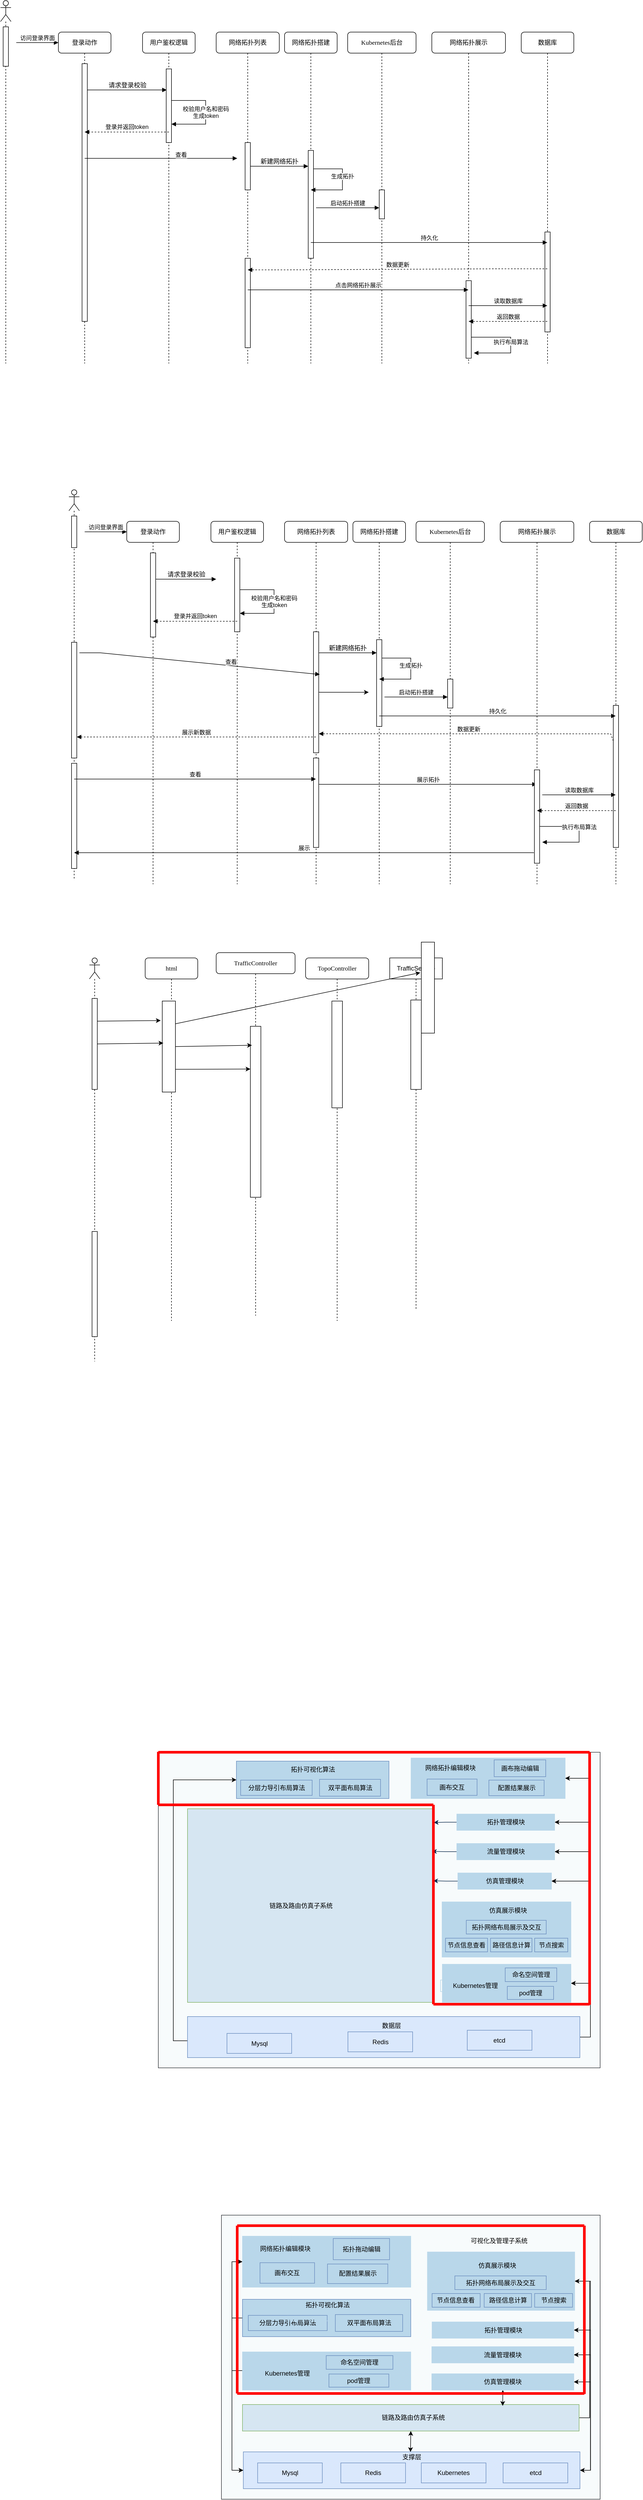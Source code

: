 <mxfile version="20.8.23" type="github">
  <diagram name="Page-1" id="13e1069c-82ec-6db2-03f1-153e76fe0fe0">
    <mxGraphModel dx="1247" dy="657" grid="0" gridSize="10" guides="1" tooltips="1" connect="1" arrows="1" fold="1" page="1" pageScale="1" pageWidth="4681" pageHeight="3300" background="none" math="0" shadow="0">
      <root>
        <mxCell id="0" />
        <mxCell id="1" parent="0" />
        <mxCell id="lnbvYdgQQWUlEK8KIcvQ-1" value="" style="rounded=0;whiteSpace=wrap;html=1;fillColor=#F7FBFC;strokeColor=#36393d;" vertex="1" parent="1">
          <mxGeometry x="440" y="4240" width="720" height="540" as="geometry" />
        </mxCell>
        <mxCell id="mhE-yyMz1Cy4pg-zUqmh-41" value="" style="rounded=0;whiteSpace=wrap;html=1;fillColor=#F7FBFC;strokeColor=#36393d;" parent="1" vertex="1">
          <mxGeometry x="320" y="3360" width="840" height="600" as="geometry" />
        </mxCell>
        <mxCell id="7baba1c4bc27f4b0-2" value="网络拓扑列表" style="shape=umlLifeline;perimeter=lifelinePerimeter;whiteSpace=wrap;html=1;container=1;collapsible=0;recursiveResize=0;outlineConnect=0;rounded=1;shadow=0;comic=0;labelBackgroundColor=none;strokeWidth=1;fontFamily=Verdana;fontSize=12;align=center;" parent="1" vertex="1">
          <mxGeometry x="430" y="90" width="120" height="630" as="geometry" />
        </mxCell>
        <mxCell id="7baba1c4bc27f4b0-10" value="" style="html=1;points=[];perimeter=orthogonalPerimeter;rounded=0;shadow=0;comic=0;labelBackgroundColor=none;strokeWidth=1;fontFamily=Verdana;fontSize=12;align=center;" parent="7baba1c4bc27f4b0-2" vertex="1">
          <mxGeometry x="55" y="210" width="10" height="90" as="geometry" />
        </mxCell>
        <mxCell id="yTAJVHhYSGwSmUYyvKaW-56" value="" style="rounded=0;whiteSpace=wrap;html=1;" parent="7baba1c4bc27f4b0-2" vertex="1">
          <mxGeometry x="55" y="430" width="10" height="170" as="geometry" />
        </mxCell>
        <mxCell id="7baba1c4bc27f4b0-3" value="网络拓扑搭建" style="shape=umlLifeline;perimeter=lifelinePerimeter;whiteSpace=wrap;html=1;container=1;collapsible=0;recursiveResize=0;outlineConnect=0;rounded=1;shadow=0;comic=0;labelBackgroundColor=none;strokeWidth=1;fontFamily=Verdana;fontSize=12;align=center;" parent="1" vertex="1">
          <mxGeometry x="560" y="90" width="100" height="630" as="geometry" />
        </mxCell>
        <mxCell id="7baba1c4bc27f4b0-13" value="" style="html=1;points=[];perimeter=orthogonalPerimeter;rounded=0;shadow=0;comic=0;labelBackgroundColor=none;strokeWidth=1;fontFamily=Verdana;fontSize=12;align=center;" parent="7baba1c4bc27f4b0-3" vertex="1">
          <mxGeometry x="45" y="225" width="10" height="205" as="geometry" />
        </mxCell>
        <mxCell id="7baba1c4bc27f4b0-4" value="Kubernetes后台" style="shape=umlLifeline;perimeter=lifelinePerimeter;whiteSpace=wrap;html=1;container=1;collapsible=0;recursiveResize=0;outlineConnect=0;rounded=1;shadow=0;comic=0;labelBackgroundColor=none;strokeWidth=1;fontFamily=Verdana;fontSize=12;align=center;" parent="1" vertex="1">
          <mxGeometry x="680" y="90" width="130" height="630" as="geometry" />
        </mxCell>
        <mxCell id="yTAJVHhYSGwSmUYyvKaW-30" value="" style="rounded=0;whiteSpace=wrap;html=1;" parent="7baba1c4bc27f4b0-4" vertex="1">
          <mxGeometry x="60" y="300" width="10" height="55" as="geometry" />
        </mxCell>
        <mxCell id="yTAJVHhYSGwSmUYyvKaW-50" value="生成拓扑" style="html=1;verticalAlign=bottom;endArrow=block;rounded=0;" parent="7baba1c4bc27f4b0-4" source="7baba1c4bc27f4b0-13" edge="1">
          <mxGeometry width="80" relative="1" as="geometry">
            <mxPoint x="-60" y="260" as="sourcePoint" />
            <mxPoint x="-70" y="300" as="targetPoint" />
            <Array as="points">
              <mxPoint x="-10" y="260" />
              <mxPoint x="-10" y="290" />
              <mxPoint x="-10" y="300" />
              <mxPoint x="-70" y="300" />
            </Array>
          </mxGeometry>
        </mxCell>
        <mxCell id="yTAJVHhYSGwSmUYyvKaW-28" value="启动拓扑搭建" style="html=1;verticalAlign=bottom;endArrow=block;rounded=0;" parent="7baba1c4bc27f4b0-4" edge="1">
          <mxGeometry width="80" relative="1" as="geometry">
            <mxPoint x="-60" y="334" as="sourcePoint" />
            <mxPoint x="60" y="334" as="targetPoint" />
          </mxGeometry>
        </mxCell>
        <mxCell id="7baba1c4bc27f4b0-5" value="数据库" style="shape=umlLifeline;perimeter=lifelinePerimeter;whiteSpace=wrap;html=1;container=1;collapsible=0;recursiveResize=0;outlineConnect=0;rounded=1;shadow=0;comic=0;labelBackgroundColor=none;strokeWidth=1;fontFamily=Verdana;fontSize=12;align=center;" parent="1" vertex="1">
          <mxGeometry x="1010" y="90" width="100" height="630" as="geometry" />
        </mxCell>
        <mxCell id="yTAJVHhYSGwSmUYyvKaW-34" value="" style="rounded=0;whiteSpace=wrap;html=1;" parent="7baba1c4bc27f4b0-5" vertex="1">
          <mxGeometry x="45" y="380" width="10" height="190" as="geometry" />
        </mxCell>
        <mxCell id="7baba1c4bc27f4b0-6" value="网络拓扑展示" style="shape=umlLifeline;perimeter=lifelinePerimeter;whiteSpace=wrap;html=1;container=1;collapsible=0;recursiveResize=0;outlineConnect=0;rounded=1;shadow=0;comic=0;labelBackgroundColor=none;strokeWidth=1;fontFamily=Verdana;fontSize=12;align=center;" parent="1" vertex="1">
          <mxGeometry x="840" y="90" width="140" height="630" as="geometry" />
        </mxCell>
        <mxCell id="yTAJVHhYSGwSmUYyvKaW-61" value="" style="rounded=0;whiteSpace=wrap;html=1;" parent="7baba1c4bc27f4b0-6" vertex="1">
          <mxGeometry x="65" y="472.5" width="10" height="147.5" as="geometry" />
        </mxCell>
        <mxCell id="yTAJVHhYSGwSmUYyvKaW-63" value="返回数据" style="html=1;verticalAlign=bottom;endArrow=block;rounded=0;dashed=1;" parent="7baba1c4bc27f4b0-6" source="7baba1c4bc27f4b0-5" edge="1">
          <mxGeometry width="80" relative="1" as="geometry">
            <mxPoint x="150" y="550" as="sourcePoint" />
            <mxPoint x="70" y="550" as="targetPoint" />
          </mxGeometry>
        </mxCell>
        <mxCell id="yTAJVHhYSGwSmUYyvKaW-64" value="执行布局算法" style="html=1;verticalAlign=bottom;endArrow=block;rounded=0;" parent="7baba1c4bc27f4b0-6" edge="1">
          <mxGeometry x="0.055" width="80" relative="1" as="geometry">
            <mxPoint x="75" y="580" as="sourcePoint" />
            <mxPoint x="80" y="610" as="targetPoint" />
            <Array as="points">
              <mxPoint x="150" y="580" />
              <mxPoint x="150" y="610" />
            </Array>
            <mxPoint as="offset" />
          </mxGeometry>
        </mxCell>
        <mxCell id="7baba1c4bc27f4b0-8" value="登录动作" style="shape=umlLifeline;perimeter=lifelinePerimeter;whiteSpace=wrap;html=1;container=1;collapsible=0;recursiveResize=0;outlineConnect=0;rounded=1;shadow=0;comic=0;labelBackgroundColor=none;strokeWidth=1;fontFamily=Verdana;fontSize=12;align=center;" parent="1" vertex="1">
          <mxGeometry x="130" y="90" width="100" height="630" as="geometry" />
        </mxCell>
        <mxCell id="7baba1c4bc27f4b0-9" value="" style="html=1;points=[];perimeter=orthogonalPerimeter;rounded=0;shadow=0;comic=0;labelBackgroundColor=none;strokeWidth=1;fontFamily=Verdana;fontSize=12;align=center;" parent="7baba1c4bc27f4b0-8" vertex="1">
          <mxGeometry x="45" y="60" width="10" height="490" as="geometry" />
        </mxCell>
        <mxCell id="7baba1c4bc27f4b0-11" value="请求登录校验" style="html=1;verticalAlign=bottom;endArrow=block;labelBackgroundColor=none;fontFamily=Verdana;fontSize=12;edgeStyle=elbowEdgeStyle;elbow=vertical;entryX=0.1;entryY=0.286;entryDx=0;entryDy=0;entryPerimeter=0;" parent="1" source="7baba1c4bc27f4b0-9" target="yTAJVHhYSGwSmUYyvKaW-6" edge="1">
          <mxGeometry relative="1" as="geometry">
            <mxPoint x="250" y="200" as="sourcePoint" />
            <mxPoint x="270" y="410" as="targetPoint" />
            <Array as="points">
              <mxPoint x="290" y="200" />
            </Array>
          </mxGeometry>
        </mxCell>
        <mxCell id="7baba1c4bc27f4b0-14" value="新建网络拓扑" style="html=1;verticalAlign=bottom;endArrow=block;labelBackgroundColor=none;fontFamily=Verdana;fontSize=12;edgeStyle=elbowEdgeStyle;elbow=vertical;" parent="1" source="7baba1c4bc27f4b0-10" target="7baba1c4bc27f4b0-13" edge="1">
          <mxGeometry relative="1" as="geometry">
            <mxPoint x="430" y="210" as="sourcePoint" />
            <mxPoint x="600" y="360" as="targetPoint" />
            <Array as="points">
              <mxPoint x="610" y="370" />
              <mxPoint x="600" y="370" />
              <mxPoint x="610" y="370" />
            </Array>
          </mxGeometry>
        </mxCell>
        <mxCell id="yTAJVHhYSGwSmUYyvKaW-5" value="用户鉴权逻辑" style="shape=umlLifeline;perimeter=lifelinePerimeter;whiteSpace=wrap;html=1;container=1;collapsible=0;recursiveResize=0;outlineConnect=0;rounded=1;shadow=0;comic=0;labelBackgroundColor=none;strokeWidth=1;fontFamily=Verdana;fontSize=12;align=center;" parent="1" vertex="1">
          <mxGeometry x="290" y="90" width="100" height="630" as="geometry" />
        </mxCell>
        <mxCell id="yTAJVHhYSGwSmUYyvKaW-6" value="" style="html=1;points=[];perimeter=orthogonalPerimeter;rounded=0;shadow=0;comic=0;labelBackgroundColor=none;strokeWidth=1;fontFamily=Verdana;fontSize=12;align=center;" parent="yTAJVHhYSGwSmUYyvKaW-5" vertex="1">
          <mxGeometry x="45" y="70" width="10" height="140" as="geometry" />
        </mxCell>
        <mxCell id="yTAJVHhYSGwSmUYyvKaW-7" value="校验用户名和密码&lt;br&gt;生成token" style="html=1;verticalAlign=bottom;endArrow=block;rounded=0;" parent="yTAJVHhYSGwSmUYyvKaW-5" source="yTAJVHhYSGwSmUYyvKaW-6" target="yTAJVHhYSGwSmUYyvKaW-6" edge="1">
          <mxGeometry x="0.176" width="80" relative="1" as="geometry">
            <mxPoint x="70" y="130" as="sourcePoint" />
            <mxPoint x="60" y="175" as="targetPoint" />
            <Array as="points">
              <mxPoint x="120" y="130" />
              <mxPoint x="120" y="175" />
            </Array>
            <mxPoint as="offset" />
          </mxGeometry>
        </mxCell>
        <mxCell id="yTAJVHhYSGwSmUYyvKaW-13" value="" style="shape=umlLifeline;participant=umlActor;perimeter=lifelinePerimeter;whiteSpace=wrap;html=1;container=1;collapsible=0;recursiveResize=0;verticalAlign=top;spacingTop=36;outlineConnect=0;" parent="1" vertex="1">
          <mxGeometry x="20" y="30" width="20" height="690" as="geometry" />
        </mxCell>
        <mxCell id="yTAJVHhYSGwSmUYyvKaW-18" value="" style="rounded=0;whiteSpace=wrap;html=1;" parent="yTAJVHhYSGwSmUYyvKaW-13" vertex="1">
          <mxGeometry x="5" y="50" width="10" height="75" as="geometry" />
        </mxCell>
        <mxCell id="yTAJVHhYSGwSmUYyvKaW-3" value="访问登录界面" style="html=1;verticalAlign=bottom;endArrow=block;rounded=0;" parent="1" edge="1">
          <mxGeometry width="80" relative="1" as="geometry">
            <mxPoint x="50" y="110" as="sourcePoint" />
            <mxPoint x="130" y="110" as="targetPoint" />
          </mxGeometry>
        </mxCell>
        <mxCell id="yTAJVHhYSGwSmUYyvKaW-8" value="" style="html=1;verticalAlign=bottom;endArrow=block;rounded=0;exitX=0.5;exitY=0.857;exitDx=0;exitDy=0;exitPerimeter=0;dashed=1;" parent="1" source="yTAJVHhYSGwSmUYyvKaW-6" target="7baba1c4bc27f4b0-8" edge="1">
          <mxGeometry x="0.121" y="-20" width="80" relative="1" as="geometry">
            <mxPoint x="330" y="270" as="sourcePoint" />
            <mxPoint x="275" y="340" as="targetPoint" />
            <mxPoint as="offset" />
          </mxGeometry>
        </mxCell>
        <mxCell id="yTAJVHhYSGwSmUYyvKaW-27" value="登录并返回token" style="edgeLabel;html=1;align=center;verticalAlign=middle;resizable=0;points=[];" parent="yTAJVHhYSGwSmUYyvKaW-8" vertex="1" connectable="0">
          <mxGeometry x="-0.227" relative="1" as="geometry">
            <mxPoint x="-18" y="-10" as="offset" />
          </mxGeometry>
        </mxCell>
        <mxCell id="yTAJVHhYSGwSmUYyvKaW-17" value="查看" style="html=1;verticalAlign=bottom;endArrow=block;rounded=0;" parent="1" source="7baba1c4bc27f4b0-8" edge="1">
          <mxGeometry x="0.259" y="-2" width="80" relative="1" as="geometry">
            <mxPoint x="210" y="360" as="sourcePoint" />
            <mxPoint x="470" y="330" as="targetPoint" />
            <Array as="points">
              <mxPoint x="460" y="330" />
              <mxPoint x="470" y="330" />
            </Array>
            <mxPoint as="offset" />
          </mxGeometry>
        </mxCell>
        <mxCell id="yTAJVHhYSGwSmUYyvKaW-29" value="持久化" style="html=1;verticalAlign=bottom;endArrow=block;rounded=0;" parent="1" source="7baba1c4bc27f4b0-3" target="7baba1c4bc27f4b0-5" edge="1">
          <mxGeometry width="80" relative="1" as="geometry">
            <mxPoint x="610" y="380" as="sourcePoint" />
            <mxPoint x="690" y="380" as="targetPoint" />
            <Array as="points">
              <mxPoint x="680" y="490" />
              <mxPoint x="720" y="490" />
            </Array>
          </mxGeometry>
        </mxCell>
        <mxCell id="yTAJVHhYSGwSmUYyvKaW-58" value="数据更新" style="html=1;verticalAlign=bottom;endArrow=block;rounded=0;dashed=1;" parent="1" source="7baba1c4bc27f4b0-5" target="7baba1c4bc27f4b0-2" edge="1">
          <mxGeometry width="80" relative="1" as="geometry">
            <mxPoint x="1010" y="540" as="sourcePoint" />
            <mxPoint x="690" y="610" as="targetPoint" />
            <Array as="points">
              <mxPoint x="960" y="540" />
              <mxPoint x="560" y="542" />
              <mxPoint x="500" y="542" />
            </Array>
          </mxGeometry>
        </mxCell>
        <mxCell id="yTAJVHhYSGwSmUYyvKaW-59" value="点击网络拓扑展示" style="html=1;verticalAlign=bottom;endArrow=block;rounded=0;" parent="1" source="7baba1c4bc27f4b0-2" target="7baba1c4bc27f4b0-6" edge="1">
          <mxGeometry width="80" relative="1" as="geometry">
            <mxPoint x="495" y="630" as="sourcePoint" />
            <mxPoint x="860" y="580" as="targetPoint" />
            <Array as="points">
              <mxPoint x="540" y="580" />
            </Array>
          </mxGeometry>
        </mxCell>
        <mxCell id="yTAJVHhYSGwSmUYyvKaW-62" value="读取数据库" style="html=1;verticalAlign=bottom;endArrow=block;rounded=0;exitX=0.5;exitY=0.322;exitDx=0;exitDy=0;exitPerimeter=0;" parent="1" source="yTAJVHhYSGwSmUYyvKaW-61" target="7baba1c4bc27f4b0-5" edge="1">
          <mxGeometry width="80" relative="1" as="geometry">
            <mxPoint x="955" y="594.5" as="sourcePoint" />
            <mxPoint x="1035" y="594.5" as="targetPoint" />
            <Array as="points">
              <mxPoint x="990" y="610" />
            </Array>
          </mxGeometry>
        </mxCell>
        <mxCell id="yTAJVHhYSGwSmUYyvKaW-67" value="网络拓扑列表" style="shape=umlLifeline;perimeter=lifelinePerimeter;whiteSpace=wrap;html=1;container=1;collapsible=0;recursiveResize=0;outlineConnect=0;rounded=1;shadow=0;comic=0;labelBackgroundColor=none;strokeWidth=1;fontFamily=Verdana;fontSize=12;align=center;" parent="1" vertex="1">
          <mxGeometry x="560" y="1020" width="120" height="690" as="geometry" />
        </mxCell>
        <mxCell id="yTAJVHhYSGwSmUYyvKaW-68" value="" style="html=1;points=[];perimeter=orthogonalPerimeter;rounded=0;shadow=0;comic=0;labelBackgroundColor=none;strokeWidth=1;fontFamily=Verdana;fontSize=12;align=center;" parent="yTAJVHhYSGwSmUYyvKaW-67" vertex="1">
          <mxGeometry x="55" y="210" width="10" height="230" as="geometry" />
        </mxCell>
        <mxCell id="yTAJVHhYSGwSmUYyvKaW-69" value="" style="rounded=0;whiteSpace=wrap;html=1;" parent="yTAJVHhYSGwSmUYyvKaW-67" vertex="1">
          <mxGeometry x="55" y="450" width="10" height="170" as="geometry" />
        </mxCell>
        <mxCell id="yTAJVHhYSGwSmUYyvKaW-70" value="网络拓扑搭建" style="shape=umlLifeline;perimeter=lifelinePerimeter;whiteSpace=wrap;html=1;container=1;collapsible=0;recursiveResize=0;outlineConnect=0;rounded=1;shadow=0;comic=0;labelBackgroundColor=none;strokeWidth=1;fontFamily=Verdana;fontSize=12;align=center;" parent="1" vertex="1">
          <mxGeometry x="690" y="1020" width="100" height="690" as="geometry" />
        </mxCell>
        <mxCell id="yTAJVHhYSGwSmUYyvKaW-71" value="" style="html=1;points=[];perimeter=orthogonalPerimeter;rounded=0;shadow=0;comic=0;labelBackgroundColor=none;strokeWidth=1;fontFamily=Verdana;fontSize=12;align=center;" parent="yTAJVHhYSGwSmUYyvKaW-70" vertex="1">
          <mxGeometry x="45" y="225" width="10" height="165" as="geometry" />
        </mxCell>
        <mxCell id="yTAJVHhYSGwSmUYyvKaW-103" value="展示拓扑" style="html=1;verticalAlign=bottom;endArrow=block;rounded=0;" parent="yTAJVHhYSGwSmUYyvKaW-70" target="yTAJVHhYSGwSmUYyvKaW-78" edge="1">
          <mxGeometry width="80" relative="1" as="geometry">
            <mxPoint x="-65" y="500" as="sourcePoint" />
            <mxPoint x="15" y="500" as="targetPoint" />
          </mxGeometry>
        </mxCell>
        <mxCell id="yTAJVHhYSGwSmUYyvKaW-72" value="Kubernetes后台" style="shape=umlLifeline;perimeter=lifelinePerimeter;whiteSpace=wrap;html=1;container=1;collapsible=0;recursiveResize=0;outlineConnect=0;rounded=1;shadow=0;comic=0;labelBackgroundColor=none;strokeWidth=1;fontFamily=Verdana;fontSize=12;align=center;" parent="1" vertex="1">
          <mxGeometry x="810" y="1020" width="130" height="690" as="geometry" />
        </mxCell>
        <mxCell id="yTAJVHhYSGwSmUYyvKaW-73" value="" style="rounded=0;whiteSpace=wrap;html=1;" parent="yTAJVHhYSGwSmUYyvKaW-72" vertex="1">
          <mxGeometry x="60" y="300" width="10" height="55" as="geometry" />
        </mxCell>
        <mxCell id="yTAJVHhYSGwSmUYyvKaW-74" value="生成拓扑" style="html=1;verticalAlign=bottom;endArrow=block;rounded=0;" parent="yTAJVHhYSGwSmUYyvKaW-72" source="yTAJVHhYSGwSmUYyvKaW-71" edge="1">
          <mxGeometry width="80" relative="1" as="geometry">
            <mxPoint x="-60" y="260" as="sourcePoint" />
            <mxPoint x="-70" y="300" as="targetPoint" />
            <Array as="points">
              <mxPoint x="-10" y="260" />
              <mxPoint x="-10" y="290" />
              <mxPoint x="-10" y="300" />
              <mxPoint x="-70" y="300" />
            </Array>
          </mxGeometry>
        </mxCell>
        <mxCell id="yTAJVHhYSGwSmUYyvKaW-75" value="启动拓扑搭建" style="html=1;verticalAlign=bottom;endArrow=block;rounded=0;" parent="yTAJVHhYSGwSmUYyvKaW-72" edge="1">
          <mxGeometry width="80" relative="1" as="geometry">
            <mxPoint x="-60" y="334" as="sourcePoint" />
            <mxPoint x="60" y="334" as="targetPoint" />
          </mxGeometry>
        </mxCell>
        <mxCell id="yTAJVHhYSGwSmUYyvKaW-76" value="数据库" style="shape=umlLifeline;perimeter=lifelinePerimeter;whiteSpace=wrap;html=1;container=1;collapsible=0;recursiveResize=0;outlineConnect=0;rounded=1;shadow=0;comic=0;labelBackgroundColor=none;strokeWidth=1;fontFamily=Verdana;fontSize=12;align=center;" parent="1" vertex="1">
          <mxGeometry x="1140" y="1020" width="100" height="690" as="geometry" />
        </mxCell>
        <mxCell id="yTAJVHhYSGwSmUYyvKaW-77" value="" style="rounded=0;whiteSpace=wrap;html=1;" parent="yTAJVHhYSGwSmUYyvKaW-76" vertex="1">
          <mxGeometry x="45" y="350" width="10" height="270" as="geometry" />
        </mxCell>
        <mxCell id="yTAJVHhYSGwSmUYyvKaW-78" value="网络拓扑展示" style="shape=umlLifeline;perimeter=lifelinePerimeter;whiteSpace=wrap;html=1;container=1;collapsible=0;recursiveResize=0;outlineConnect=0;rounded=1;shadow=0;comic=0;labelBackgroundColor=none;strokeWidth=1;fontFamily=Verdana;fontSize=12;align=center;" parent="1" vertex="1">
          <mxGeometry x="970" y="1020" width="140" height="690" as="geometry" />
        </mxCell>
        <mxCell id="yTAJVHhYSGwSmUYyvKaW-79" value="" style="rounded=0;whiteSpace=wrap;html=1;" parent="yTAJVHhYSGwSmUYyvKaW-78" vertex="1">
          <mxGeometry x="65" y="472.5" width="10" height="177.5" as="geometry" />
        </mxCell>
        <mxCell id="yTAJVHhYSGwSmUYyvKaW-80" value="返回数据" style="html=1;verticalAlign=bottom;endArrow=block;rounded=0;dashed=1;" parent="yTAJVHhYSGwSmUYyvKaW-78" source="yTAJVHhYSGwSmUYyvKaW-76" edge="1">
          <mxGeometry width="80" relative="1" as="geometry">
            <mxPoint x="150" y="550" as="sourcePoint" />
            <mxPoint x="70" y="550" as="targetPoint" />
          </mxGeometry>
        </mxCell>
        <mxCell id="yTAJVHhYSGwSmUYyvKaW-81" value="执行布局算法" style="html=1;verticalAlign=bottom;endArrow=block;rounded=0;" parent="yTAJVHhYSGwSmUYyvKaW-78" edge="1">
          <mxGeometry x="-0.029" width="80" relative="1" as="geometry">
            <mxPoint x="75" y="580" as="sourcePoint" />
            <mxPoint x="80" y="610" as="targetPoint" />
            <Array as="points">
              <mxPoint x="150" y="580" />
              <mxPoint x="150" y="610" />
            </Array>
            <mxPoint as="offset" />
          </mxGeometry>
        </mxCell>
        <mxCell id="yTAJVHhYSGwSmUYyvKaW-82" value="登录动作" style="shape=umlLifeline;perimeter=lifelinePerimeter;whiteSpace=wrap;html=1;container=1;collapsible=0;recursiveResize=0;outlineConnect=0;rounded=1;shadow=0;comic=0;labelBackgroundColor=none;strokeWidth=1;fontFamily=Verdana;fontSize=12;align=center;" parent="1" vertex="1">
          <mxGeometry x="260" y="1020" width="100" height="690" as="geometry" />
        </mxCell>
        <mxCell id="yTAJVHhYSGwSmUYyvKaW-83" value="" style="html=1;points=[];perimeter=orthogonalPerimeter;rounded=0;shadow=0;comic=0;labelBackgroundColor=none;strokeWidth=1;fontFamily=Verdana;fontSize=12;align=center;" parent="yTAJVHhYSGwSmUYyvKaW-82" vertex="1">
          <mxGeometry x="45" y="60" width="10" height="160" as="geometry" />
        </mxCell>
        <mxCell id="yTAJVHhYSGwSmUYyvKaW-84" value="请求登录校验" style="html=1;verticalAlign=bottom;endArrow=block;labelBackgroundColor=none;fontFamily=Verdana;fontSize=12;edgeStyle=elbowEdgeStyle;elbow=vertical;" parent="1" source="yTAJVHhYSGwSmUYyvKaW-83" edge="1">
          <mxGeometry relative="1" as="geometry">
            <mxPoint x="380" y="1130" as="sourcePoint" />
            <mxPoint x="430" y="1130" as="targetPoint" />
            <Array as="points">
              <mxPoint x="420" y="1130" />
            </Array>
          </mxGeometry>
        </mxCell>
        <mxCell id="yTAJVHhYSGwSmUYyvKaW-85" value="新建网络拓扑" style="html=1;verticalAlign=bottom;endArrow=block;labelBackgroundColor=none;fontFamily=Verdana;fontSize=12;edgeStyle=elbowEdgeStyle;elbow=vertical;" parent="1" source="yTAJVHhYSGwSmUYyvKaW-68" target="yTAJVHhYSGwSmUYyvKaW-71" edge="1">
          <mxGeometry relative="1" as="geometry">
            <mxPoint x="560" y="1140" as="sourcePoint" />
            <mxPoint x="730" y="1290" as="targetPoint" />
            <Array as="points">
              <mxPoint x="700" y="1270" />
              <mxPoint x="740" y="1300" />
              <mxPoint x="730" y="1300" />
              <mxPoint x="740" y="1300" />
            </Array>
          </mxGeometry>
        </mxCell>
        <mxCell id="yTAJVHhYSGwSmUYyvKaW-86" value="用户鉴权逻辑" style="shape=umlLifeline;perimeter=lifelinePerimeter;whiteSpace=wrap;html=1;container=1;collapsible=0;recursiveResize=0;outlineConnect=0;rounded=1;shadow=0;comic=0;labelBackgroundColor=none;strokeWidth=1;fontFamily=Verdana;fontSize=12;align=center;" parent="1" vertex="1">
          <mxGeometry x="420" y="1020" width="100" height="690" as="geometry" />
        </mxCell>
        <mxCell id="yTAJVHhYSGwSmUYyvKaW-87" value="" style="html=1;points=[];perimeter=orthogonalPerimeter;rounded=0;shadow=0;comic=0;labelBackgroundColor=none;strokeWidth=1;fontFamily=Verdana;fontSize=12;align=center;" parent="yTAJVHhYSGwSmUYyvKaW-86" vertex="1">
          <mxGeometry x="45" y="70" width="10" height="140" as="geometry" />
        </mxCell>
        <mxCell id="yTAJVHhYSGwSmUYyvKaW-88" value="校验用户名和密码&lt;br&gt;生成token" style="html=1;verticalAlign=bottom;endArrow=block;rounded=0;" parent="yTAJVHhYSGwSmUYyvKaW-86" source="yTAJVHhYSGwSmUYyvKaW-87" target="yTAJVHhYSGwSmUYyvKaW-87" edge="1">
          <mxGeometry x="0.176" width="80" relative="1" as="geometry">
            <mxPoint x="70" y="130" as="sourcePoint" />
            <mxPoint x="60" y="175" as="targetPoint" />
            <Array as="points">
              <mxPoint x="120" y="130" />
              <mxPoint x="120" y="175" />
            </Array>
            <mxPoint as="offset" />
          </mxGeometry>
        </mxCell>
        <mxCell id="yTAJVHhYSGwSmUYyvKaW-89" value="" style="shape=umlLifeline;participant=umlActor;perimeter=lifelinePerimeter;whiteSpace=wrap;html=1;container=1;collapsible=0;recursiveResize=0;verticalAlign=top;spacingTop=36;outlineConnect=0;" parent="1" vertex="1">
          <mxGeometry x="150" y="960" width="20" height="740" as="geometry" />
        </mxCell>
        <mxCell id="yTAJVHhYSGwSmUYyvKaW-90" value="" style="rounded=0;whiteSpace=wrap;html=1;" parent="yTAJVHhYSGwSmUYyvKaW-89" vertex="1">
          <mxGeometry x="5" y="50" width="10" height="60" as="geometry" />
        </mxCell>
        <mxCell id="yTAJVHhYSGwSmUYyvKaW-101" value="" style="rounded=0;whiteSpace=wrap;html=1;" parent="yTAJVHhYSGwSmUYyvKaW-89" vertex="1">
          <mxGeometry x="5" y="290" width="10" height="220" as="geometry" />
        </mxCell>
        <mxCell id="yTAJVHhYSGwSmUYyvKaW-102" value="" style="rounded=0;whiteSpace=wrap;html=1;" parent="yTAJVHhYSGwSmUYyvKaW-89" vertex="1">
          <mxGeometry x="5" y="520" width="10" height="200" as="geometry" />
        </mxCell>
        <mxCell id="yTAJVHhYSGwSmUYyvKaW-91" value="访问登录界面" style="html=1;verticalAlign=bottom;endArrow=block;rounded=0;" parent="1" edge="1">
          <mxGeometry width="80" relative="1" as="geometry">
            <mxPoint x="180" y="1040" as="sourcePoint" />
            <mxPoint x="260" y="1040" as="targetPoint" />
          </mxGeometry>
        </mxCell>
        <mxCell id="yTAJVHhYSGwSmUYyvKaW-92" value="" style="html=1;verticalAlign=bottom;endArrow=block;rounded=0;exitX=0.5;exitY=0.857;exitDx=0;exitDy=0;exitPerimeter=0;dashed=1;" parent="1" source="yTAJVHhYSGwSmUYyvKaW-87" target="yTAJVHhYSGwSmUYyvKaW-82" edge="1">
          <mxGeometry x="0.121" y="-20" width="80" relative="1" as="geometry">
            <mxPoint x="460" y="1200" as="sourcePoint" />
            <mxPoint x="405" y="1270" as="targetPoint" />
            <mxPoint as="offset" />
          </mxGeometry>
        </mxCell>
        <mxCell id="yTAJVHhYSGwSmUYyvKaW-93" value="登录并返回token" style="edgeLabel;html=1;align=center;verticalAlign=middle;resizable=0;points=[];" parent="yTAJVHhYSGwSmUYyvKaW-92" vertex="1" connectable="0">
          <mxGeometry x="-0.227" relative="1" as="geometry">
            <mxPoint x="-18" y="-10" as="offset" />
          </mxGeometry>
        </mxCell>
        <mxCell id="yTAJVHhYSGwSmUYyvKaW-94" value="查看" style="html=1;verticalAlign=bottom;endArrow=block;rounded=0;entryX=0.558;entryY=0.422;entryDx=0;entryDy=0;entryPerimeter=0;" parent="1" target="yTAJVHhYSGwSmUYyvKaW-67" edge="1">
          <mxGeometry x="0.259" y="-2" width="80" relative="1" as="geometry">
            <mxPoint x="170" y="1270" as="sourcePoint" />
            <mxPoint x="162" y="1260" as="targetPoint" />
            <Array as="points">
              <mxPoint x="210" y="1270" />
            </Array>
            <mxPoint as="offset" />
          </mxGeometry>
        </mxCell>
        <mxCell id="yTAJVHhYSGwSmUYyvKaW-95" value="持久化" style="html=1;verticalAlign=bottom;endArrow=block;rounded=0;" parent="1" source="yTAJVHhYSGwSmUYyvKaW-70" target="yTAJVHhYSGwSmUYyvKaW-76" edge="1">
          <mxGeometry width="80" relative="1" as="geometry">
            <mxPoint x="740" y="1310" as="sourcePoint" />
            <mxPoint x="820" y="1310" as="targetPoint" />
            <Array as="points">
              <mxPoint x="850" y="1390" />
              <mxPoint x="930" y="1390" />
            </Array>
          </mxGeometry>
        </mxCell>
        <mxCell id="yTAJVHhYSGwSmUYyvKaW-96" value="数据更新" style="html=1;verticalAlign=bottom;endArrow=block;rounded=0;dashed=1;exitX=0;exitY=0.25;exitDx=0;exitDy=0;entryX=1;entryY=0.843;entryDx=0;entryDy=0;entryPerimeter=0;" parent="1" source="yTAJVHhYSGwSmUYyvKaW-77" target="yTAJVHhYSGwSmUYyvKaW-68" edge="1">
          <mxGeometry width="80" relative="1" as="geometry">
            <mxPoint x="1140" y="1470" as="sourcePoint" />
            <mxPoint x="820" y="1540" as="targetPoint" />
            <Array as="points">
              <mxPoint x="1180" y="1424" />
              <mxPoint x="1010" y="1424" />
              <mxPoint x="960" y="1424" />
            </Array>
          </mxGeometry>
        </mxCell>
        <mxCell id="yTAJVHhYSGwSmUYyvKaW-97" value="查看" style="html=1;verticalAlign=bottom;endArrow=block;rounded=0;" parent="1" source="yTAJVHhYSGwSmUYyvKaW-89" target="yTAJVHhYSGwSmUYyvKaW-67" edge="1">
          <mxGeometry width="80" relative="1" as="geometry">
            <mxPoint x="180" y="1510" as="sourcePoint" />
            <mxPoint x="590" y="1510" as="targetPoint" />
            <Array as="points">
              <mxPoint x="540" y="1510" />
            </Array>
          </mxGeometry>
        </mxCell>
        <mxCell id="yTAJVHhYSGwSmUYyvKaW-98" value="读取数据库" style="html=1;verticalAlign=bottom;endArrow=block;rounded=0;" parent="1" target="yTAJVHhYSGwSmUYyvKaW-76" edge="1">
          <mxGeometry width="80" relative="1" as="geometry">
            <mxPoint x="1050" y="1540" as="sourcePoint" />
            <mxPoint x="1165" y="1524.5" as="targetPoint" />
            <Array as="points">
              <mxPoint x="1120" y="1540" />
            </Array>
          </mxGeometry>
        </mxCell>
        <mxCell id="yTAJVHhYSGwSmUYyvKaW-104" value="展示" style="html=1;verticalAlign=bottom;endArrow=block;rounded=0;exitX=-0.1;exitY=0.887;exitDx=0;exitDy=0;exitPerimeter=0;" parent="1" source="yTAJVHhYSGwSmUYyvKaW-79" target="yTAJVHhYSGwSmUYyvKaW-89" edge="1">
          <mxGeometry width="80" relative="1" as="geometry">
            <mxPoint x="1020" y="1640" as="sourcePoint" />
            <mxPoint x="940" y="1640" as="targetPoint" />
          </mxGeometry>
        </mxCell>
        <mxCell id="yTAJVHhYSGwSmUYyvKaW-100" value="展示新数据" style="html=1;verticalAlign=bottom;endArrow=block;rounded=0;dashed=1;" parent="1" source="yTAJVHhYSGwSmUYyvKaW-67" edge="1">
          <mxGeometry width="80" relative="1" as="geometry">
            <mxPoint x="610" y="1420" as="sourcePoint" />
            <mxPoint x="165" y="1430" as="targetPoint" />
          </mxGeometry>
        </mxCell>
        <mxCell id="hq2QYLjvXXGRlK4hkYrL-1" value="TopoController" style="shape=umlLifeline;perimeter=lifelinePerimeter;whiteSpace=wrap;html=1;container=1;collapsible=0;recursiveResize=0;outlineConnect=0;rounded=1;shadow=0;comic=0;labelBackgroundColor=none;strokeWidth=1;fontFamily=Verdana;fontSize=12;align=center;" parent="1" vertex="1">
          <mxGeometry x="600" y="1850" width="120" height="690" as="geometry" />
        </mxCell>
        <mxCell id="hq2QYLjvXXGRlK4hkYrL-43" value="" style="rounded=0;whiteSpace=wrap;html=1;" parent="hq2QYLjvXXGRlK4hkYrL-1" vertex="1">
          <mxGeometry x="50" y="82" width="20" height="203" as="geometry" />
        </mxCell>
        <mxCell id="hq2QYLjvXXGRlK4hkYrL-21" value="TrafficController" style="shape=umlLifeline;perimeter=lifelinePerimeter;whiteSpace=wrap;html=1;container=1;collapsible=0;recursiveResize=0;outlineConnect=0;rounded=1;shadow=0;comic=0;labelBackgroundColor=none;strokeWidth=1;fontFamily=Verdana;fontSize=12;align=center;" parent="1" vertex="1">
          <mxGeometry x="430" y="1840" width="150" height="690" as="geometry" />
        </mxCell>
        <mxCell id="hq2QYLjvXXGRlK4hkYrL-57" value="" style="rounded=0;whiteSpace=wrap;html=1;" parent="hq2QYLjvXXGRlK4hkYrL-21" vertex="1">
          <mxGeometry x="65" y="140" width="20" height="325" as="geometry" />
        </mxCell>
        <mxCell id="hq2QYLjvXXGRlK4hkYrL-24" value="" style="shape=umlLifeline;participant=umlActor;perimeter=lifelinePerimeter;whiteSpace=wrap;html=1;container=1;collapsible=0;recursiveResize=0;verticalAlign=top;spacingTop=36;outlineConnect=0;" parent="1" vertex="1">
          <mxGeometry x="189" y="1850" width="20" height="767" as="geometry" />
        </mxCell>
        <mxCell id="hq2QYLjvXXGRlK4hkYrL-25" value="" style="rounded=0;whiteSpace=wrap;html=1;" parent="hq2QYLjvXXGRlK4hkYrL-24" vertex="1">
          <mxGeometry x="5" y="77" width="10" height="173" as="geometry" />
        </mxCell>
        <mxCell id="hq2QYLjvXXGRlK4hkYrL-27" value="" style="rounded=0;whiteSpace=wrap;html=1;" parent="hq2QYLjvXXGRlK4hkYrL-24" vertex="1">
          <mxGeometry x="5" y="520" width="10" height="200" as="geometry" />
        </mxCell>
        <mxCell id="hq2QYLjvXXGRlK4hkYrL-40" value="TrafficService" style="shape=umlLifeline;perimeter=lifelinePerimeter;whiteSpace=wrap;html=1;container=0;dropTarget=0;collapsible=0;recursiveResize=0;outlineConnect=0;portConstraint=eastwest;newEdgeStyle={&quot;edgeStyle&quot;:&quot;elbowEdgeStyle&quot;,&quot;elbow&quot;:&quot;vertical&quot;,&quot;curved&quot;:0,&quot;rounded&quot;:0};" parent="1" vertex="1">
          <mxGeometry x="760" y="1850" width="100" height="670" as="geometry" />
        </mxCell>
        <mxCell id="hq2QYLjvXXGRlK4hkYrL-45" style="edgeStyle=none;rounded=0;orthogonalLoop=1;jettySize=auto;html=1;" parent="1" source="yTAJVHhYSGwSmUYyvKaW-68" edge="1">
          <mxGeometry relative="1" as="geometry">
            <mxPoint x="720" y="1345" as="targetPoint" />
          </mxGeometry>
        </mxCell>
        <mxCell id="hq2QYLjvXXGRlK4hkYrL-17" value="html" style="shape=umlLifeline;perimeter=lifelinePerimeter;whiteSpace=wrap;html=1;container=1;collapsible=0;recursiveResize=0;outlineConnect=0;rounded=1;shadow=0;comic=0;labelBackgroundColor=none;strokeWidth=1;fontFamily=Verdana;fontSize=12;align=center;" parent="1" vertex="1">
          <mxGeometry x="295" y="1850" width="100" height="690" as="geometry" />
        </mxCell>
        <mxCell id="hq2QYLjvXXGRlK4hkYrL-52" value="" style="rounded=0;whiteSpace=wrap;html=1;" parent="hq2QYLjvXXGRlK4hkYrL-17" vertex="1">
          <mxGeometry x="32.5" y="82" width="25" height="173" as="geometry" />
        </mxCell>
        <mxCell id="hq2QYLjvXXGRlK4hkYrL-53" value="" style="rounded=0;whiteSpace=wrap;html=1;" parent="1" vertex="1">
          <mxGeometry x="800" y="1930" width="20" height="170" as="geometry" />
        </mxCell>
        <mxCell id="hq2QYLjvXXGRlK4hkYrL-54" style="edgeStyle=none;rounded=0;orthogonalLoop=1;jettySize=auto;html=1;exitX=1;exitY=0.25;exitDx=0;exitDy=0;entryX=-0.12;entryY=0.214;entryDx=0;entryDy=0;entryPerimeter=0;" parent="1" source="hq2QYLjvXXGRlK4hkYrL-25" target="hq2QYLjvXXGRlK4hkYrL-52" edge="1">
          <mxGeometry relative="1" as="geometry" />
        </mxCell>
        <mxCell id="hq2QYLjvXXGRlK4hkYrL-55" style="edgeStyle=none;rounded=0;orthogonalLoop=1;jettySize=auto;html=1;exitX=1;exitY=0.5;exitDx=0;exitDy=0;entryX=0.08;entryY=0.462;entryDx=0;entryDy=0;entryPerimeter=0;" parent="1" source="hq2QYLjvXXGRlK4hkYrL-25" target="hq2QYLjvXXGRlK4hkYrL-52" edge="1">
          <mxGeometry relative="1" as="geometry" />
        </mxCell>
        <mxCell id="hq2QYLjvXXGRlK4hkYrL-56" style="edgeStyle=none;rounded=0;orthogonalLoop=1;jettySize=auto;html=1;exitX=1;exitY=0.25;exitDx=0;exitDy=0;entryX=-0.08;entryY=0.335;entryDx=0;entryDy=0;entryPerimeter=0;" parent="1" source="hq2QYLjvXXGRlK4hkYrL-52" target="hq2QYLjvXXGRlK4hkYrL-50" edge="1">
          <mxGeometry relative="1" as="geometry">
            <mxPoint x="500" y="1980" as="targetPoint" />
          </mxGeometry>
        </mxCell>
        <mxCell id="hq2QYLjvXXGRlK4hkYrL-50" value="" style="rounded=0;whiteSpace=wrap;html=1;" parent="1" vertex="1">
          <mxGeometry x="820" y="1820" width="25" height="173" as="geometry" />
        </mxCell>
        <mxCell id="hq2QYLjvXXGRlK4hkYrL-58" style="edgeStyle=none;rounded=0;orthogonalLoop=1;jettySize=auto;html=1;exitX=1;exitY=0.75;exitDx=0;exitDy=0;entryX=0;entryY=0.25;entryDx=0;entryDy=0;" parent="1" source="hq2QYLjvXXGRlK4hkYrL-52" target="hq2QYLjvXXGRlK4hkYrL-57" edge="1">
          <mxGeometry relative="1" as="geometry" />
        </mxCell>
        <mxCell id="hq2QYLjvXXGRlK4hkYrL-59" style="edgeStyle=none;rounded=0;orthogonalLoop=1;jettySize=auto;html=1;exitX=1;exitY=0.5;exitDx=0;exitDy=0;entryX=0.15;entryY=0.111;entryDx=0;entryDy=0;entryPerimeter=0;" parent="1" source="hq2QYLjvXXGRlK4hkYrL-52" target="hq2QYLjvXXGRlK4hkYrL-57" edge="1">
          <mxGeometry relative="1" as="geometry">
            <mxPoint x="490" y="2020" as="targetPoint" />
          </mxGeometry>
        </mxCell>
        <mxCell id="mhE-yyMz1Cy4pg-zUqmh-1" value="" style="rounded=0;whiteSpace=wrap;html=1;fillColor=#D6E6F2;strokeColor=#82b366;" parent="1" vertex="1">
          <mxGeometry x="375.5" y="3467.5" width="469" height="368" as="geometry" />
        </mxCell>
        <mxCell id="mhE-yyMz1Cy4pg-zUqmh-2" value="" style="rounded=0;whiteSpace=wrap;html=1;fillColor=#B9D7EA;strokeColor=#6c8ebf;" parent="1" vertex="1">
          <mxGeometry x="468.5" y="3377" width="290" height="71" as="geometry" />
        </mxCell>
        <mxCell id="mhE-yyMz1Cy4pg-zUqmh-3" value="" style="rounded=0;whiteSpace=wrap;html=1;fillColor=#B9D7EA;strokeColor=#B9D7EA;" parent="1" vertex="1">
          <mxGeometry x="800.5" y="3371" width="293" height="77" as="geometry" />
        </mxCell>
        <mxCell id="mhE-yyMz1Cy4pg-zUqmh-5" value="链路及路由仿真子系统" style="text;html=1;strokeColor=none;fillColor=none;align=center;verticalAlign=middle;whiteSpace=wrap;rounded=0;" parent="1" vertex="1">
          <mxGeometry x="456.5" y="3604.25" width="269" height="94.5" as="geometry" />
        </mxCell>
        <mxCell id="mhE-yyMz1Cy4pg-zUqmh-6" value="网络拓扑编辑模块" style="text;html=1;strokeColor=#B9D7EA;fillColor=none;align=center;verticalAlign=middle;whiteSpace=wrap;rounded=0;" parent="1" vertex="1">
          <mxGeometry x="810.5" y="3381" width="129" height="18" as="geometry" />
        </mxCell>
        <mxCell id="mhE-yyMz1Cy4pg-zUqmh-7" value="配置结果展示" style="rounded=0;whiteSpace=wrap;html=1;fillColor=#B9D7EA;strokeColor=#6C8EBF;" parent="1" vertex="1">
          <mxGeometry x="948.5" y="3413" width="105" height="29.5" as="geometry" />
        </mxCell>
        <mxCell id="mhE-yyMz1Cy4pg-zUqmh-8" style="edgeStyle=orthogonalEdgeStyle;rounded=0;orthogonalLoop=1;jettySize=auto;html=1;exitX=0;exitY=0.5;exitDx=0;exitDy=0;entryX=0;entryY=0.5;entryDx=0;entryDy=0;" parent="1" source="mhE-yyMz1Cy4pg-zUqmh-14" target="mhE-yyMz1Cy4pg-zUqmh-2" edge="1">
          <mxGeometry relative="1" as="geometry">
            <mxPoint x="288.5" y="3341.5" as="targetPoint" />
            <Array as="points">
              <mxPoint x="393.5" y="3908.5" />
              <mxPoint x="348.5" y="3908.5" />
              <mxPoint x="348.5" y="3412.5" />
            </Array>
          </mxGeometry>
        </mxCell>
        <mxCell id="mhE-yyMz1Cy4pg-zUqmh-9" style="edgeStyle=orthogonalEdgeStyle;rounded=0;orthogonalLoop=1;jettySize=auto;html=1;exitX=1;exitY=0.5;exitDx=0;exitDy=0;entryX=1;entryY=0.5;entryDx=0;entryDy=0;" parent="1" source="mhE-yyMz1Cy4pg-zUqmh-14" target="mhE-yyMz1Cy4pg-zUqmh-15" edge="1">
          <mxGeometry relative="1" as="geometry" />
        </mxCell>
        <mxCell id="mhE-yyMz1Cy4pg-zUqmh-10" style="edgeStyle=orthogonalEdgeStyle;rounded=0;orthogonalLoop=1;jettySize=auto;html=1;exitX=1;exitY=0.5;exitDx=0;exitDy=0;entryX=1;entryY=0.5;entryDx=0;entryDy=0;" parent="1" source="mhE-yyMz1Cy4pg-zUqmh-14" target="mhE-yyMz1Cy4pg-zUqmh-31" edge="1">
          <mxGeometry relative="1" as="geometry" />
        </mxCell>
        <mxCell id="mhE-yyMz1Cy4pg-zUqmh-11" style="edgeStyle=orthogonalEdgeStyle;rounded=0;orthogonalLoop=1;jettySize=auto;html=1;exitX=1;exitY=0.5;exitDx=0;exitDy=0;entryX=1;entryY=0.5;entryDx=0;entryDy=0;" parent="1" source="mhE-yyMz1Cy4pg-zUqmh-14" target="mhE-yyMz1Cy4pg-zUqmh-29" edge="1">
          <mxGeometry relative="1" as="geometry" />
        </mxCell>
        <mxCell id="mhE-yyMz1Cy4pg-zUqmh-12" style="edgeStyle=orthogonalEdgeStyle;rounded=0;orthogonalLoop=1;jettySize=auto;html=1;exitX=1;exitY=0.5;exitDx=0;exitDy=0;entryX=1;entryY=0.5;entryDx=0;entryDy=0;fontFamily=Times New Roman;fontColor=#112D4E;" parent="1" source="mhE-yyMz1Cy4pg-zUqmh-14" target="mhE-yyMz1Cy4pg-zUqmh-33" edge="1">
          <mxGeometry relative="1" as="geometry" />
        </mxCell>
        <mxCell id="mhE-yyMz1Cy4pg-zUqmh-13" style="edgeStyle=orthogonalEdgeStyle;rounded=0;orthogonalLoop=1;jettySize=auto;html=1;exitX=1;exitY=0.5;exitDx=0;exitDy=0;entryX=1;entryY=0.5;entryDx=0;entryDy=0;fontFamily=Times New Roman;fontSize=24;fontColor=#112D4E;" parent="1" source="mhE-yyMz1Cy4pg-zUqmh-14" target="mhE-yyMz1Cy4pg-zUqmh-3" edge="1">
          <mxGeometry relative="1" as="geometry" />
        </mxCell>
        <mxCell id="mhE-yyMz1Cy4pg-zUqmh-14" value="" style="rounded=0;whiteSpace=wrap;html=1;fillColor=#dae8fc;strokeColor=#6c8ebf;" parent="1" vertex="1">
          <mxGeometry x="375.5" y="3862.5" width="746" height="78" as="geometry" />
        </mxCell>
        <mxCell id="mhE-yyMz1Cy4pg-zUqmh-15" value="" style="rounded=0;whiteSpace=wrap;html=1;fillColor=#B9D7EA;strokeColor=#B9D7EA;" parent="1" vertex="1">
          <mxGeometry x="860" y="3763" width="244.5" height="72.5" as="geometry" />
        </mxCell>
        <mxCell id="mhE-yyMz1Cy4pg-zUqmh-16" value="Kubernetes管理" style="text;html=1;strokeColor=#B9D7EA;fillColor=none;align=center;verticalAlign=middle;whiteSpace=wrap;rounded=0;" parent="1" vertex="1">
          <mxGeometry x="856.5" y="3793" width="132" height="22" as="geometry" />
        </mxCell>
        <mxCell id="mhE-yyMz1Cy4pg-zUqmh-17" value="命名空间管理" style="rounded=0;whiteSpace=wrap;html=1;fillColor=#B9D7EA;strokeColor=#6C8EBF;" parent="1" vertex="1">
          <mxGeometry x="979.5" y="3770" width="98" height="26" as="geometry" />
        </mxCell>
        <mxCell id="mhE-yyMz1Cy4pg-zUqmh-18" value="画布交互" style="rounded=0;whiteSpace=wrap;html=1;fillColor=#B9D7EA;strokeColor=#6C8EBF;" parent="1" vertex="1">
          <mxGeometry x="831" y="3411" width="95" height="31" as="geometry" />
        </mxCell>
        <mxCell id="mhE-yyMz1Cy4pg-zUqmh-19" value="pod管理" style="rounded=0;whiteSpace=wrap;html=1;fillColor=#B9D7EA;strokeColor=#6C8EBF;" parent="1" vertex="1">
          <mxGeometry x="983.5" y="3805" width="88" height="25" as="geometry" />
        </mxCell>
        <mxCell id="mhE-yyMz1Cy4pg-zUqmh-20" value="" style="edgeStyle=orthogonalEdgeStyle;rounded=0;orthogonalLoop=1;jettySize=auto;html=1;strokeColor=#B9D7EA;fontFamily=Times New Roman;fontSize=24;fontColor=#112D4E;" parent="1" source="mhE-yyMz1Cy4pg-zUqmh-21" target="mhE-yyMz1Cy4pg-zUqmh-22" edge="1">
          <mxGeometry relative="1" as="geometry" />
        </mxCell>
        <mxCell id="mhE-yyMz1Cy4pg-zUqmh-21" value="拓扑可视化算法" style="text;html=1;strokeColor=none;fillColor=none;align=center;verticalAlign=middle;whiteSpace=wrap;rounded=0;" parent="1" vertex="1">
          <mxGeometry x="554.5" y="3382.5" width="118" height="21" as="geometry" />
        </mxCell>
        <mxCell id="mhE-yyMz1Cy4pg-zUqmh-22" value="分层力导引布局算法" style="rounded=0;whiteSpace=wrap;html=1;fillColor=#B9D7EA;strokeColor=#6c8ebf;" parent="1" vertex="1">
          <mxGeometry x="476.5" y="3413" width="136" height="29" as="geometry" />
        </mxCell>
        <mxCell id="mhE-yyMz1Cy4pg-zUqmh-23" value="双平面布局算法" style="rounded=0;whiteSpace=wrap;html=1;fillColor=#B9D7EA;strokeColor=#6C8EBF;" parent="1" vertex="1">
          <mxGeometry x="626.5" y="3411.5" width="116" height="32" as="geometry" />
        </mxCell>
        <mxCell id="mhE-yyMz1Cy4pg-zUqmh-24" value="数据层" style="text;html=1;align=center;verticalAlign=middle;whiteSpace=wrap;rounded=0;" parent="1" vertex="1">
          <mxGeometry x="728.5" y="3868.5" width="69" height="23" as="geometry" />
        </mxCell>
        <mxCell id="mhE-yyMz1Cy4pg-zUqmh-25" value="Mysql" style="rounded=0;whiteSpace=wrap;html=1;fillColor=#dae8fc;strokeColor=#6c8ebf;" parent="1" vertex="1">
          <mxGeometry x="450.5" y="3894.5" width="123" height="38" as="geometry" />
        </mxCell>
        <mxCell id="mhE-yyMz1Cy4pg-zUqmh-26" value="etcd" style="rounded=0;whiteSpace=wrap;html=1;fillColor=#dae8fc;strokeColor=#6c8ebf;" parent="1" vertex="1">
          <mxGeometry x="907.37" y="3888.5" width="123" height="38" as="geometry" />
        </mxCell>
        <mxCell id="mhE-yyMz1Cy4pg-zUqmh-27" value="Redis" style="rounded=0;whiteSpace=wrap;html=1;fillColor=#dae8fc;strokeColor=#6c8ebf;" parent="1" vertex="1">
          <mxGeometry x="680.5" y="3891.5" width="123" height="38" as="geometry" />
        </mxCell>
        <mxCell id="mhE-yyMz1Cy4pg-zUqmh-28" style="edgeStyle=orthogonalEdgeStyle;rounded=0;orthogonalLoop=1;jettySize=auto;html=1;exitX=0;exitY=0.5;exitDx=0;exitDy=0;entryX=0.991;entryY=0.22;entryDx=0;entryDy=0;entryPerimeter=0;fontFamily=Times New Roman;fontSize=24;fontColor=#112D4E;strokeColor=#112D4E;" parent="1" source="mhE-yyMz1Cy4pg-zUqmh-29" target="mhE-yyMz1Cy4pg-zUqmh-1" edge="1">
          <mxGeometry relative="1" as="geometry" />
        </mxCell>
        <mxCell id="mhE-yyMz1Cy4pg-zUqmh-29" value="流量管理模块" style="rounded=0;whiteSpace=wrap;html=1;fillColor=#B9D7EA;strokeColor=#B9D7EA;" parent="1" vertex="1">
          <mxGeometry x="887.5" y="3533.5" width="186" height="31" as="geometry" />
        </mxCell>
        <mxCell id="mhE-yyMz1Cy4pg-zUqmh-30" style="edgeStyle=orthogonalEdgeStyle;rounded=0;orthogonalLoop=1;jettySize=auto;html=1;exitX=0;exitY=0.5;exitDx=0;exitDy=0;entryX=0.996;entryY=0.372;entryDx=0;entryDy=0;entryPerimeter=0;strokeColor=#112D4E;" parent="1" source="mhE-yyMz1Cy4pg-zUqmh-31" target="mhE-yyMz1Cy4pg-zUqmh-1" edge="1">
          <mxGeometry relative="1" as="geometry" />
        </mxCell>
        <mxCell id="mhE-yyMz1Cy4pg-zUqmh-31" value="仿真管理模块" style="rounded=0;whiteSpace=wrap;html=1;fillColor=#B9D7EA;strokeColor=#B9D7EA;" parent="1" vertex="1">
          <mxGeometry x="889.5" y="3589.5" width="178" height="31" as="geometry" />
        </mxCell>
        <mxCell id="mhE-yyMz1Cy4pg-zUqmh-32" style="edgeStyle=orthogonalEdgeStyle;rounded=0;orthogonalLoop=1;jettySize=auto;html=1;exitX=0;exitY=0.5;exitDx=0;exitDy=0;entryX=0.998;entryY=0.071;entryDx=0;entryDy=0;entryPerimeter=0;fontFamily=Times New Roman;fontColor=#112D4E;strokeColor=#112D4E;" parent="1" source="mhE-yyMz1Cy4pg-zUqmh-33" target="mhE-yyMz1Cy4pg-zUqmh-1" edge="1">
          <mxGeometry relative="1" as="geometry" />
        </mxCell>
        <mxCell id="mhE-yyMz1Cy4pg-zUqmh-33" value="拓扑管理模块" style="rounded=0;whiteSpace=wrap;html=1;fillColor=#B9D7EA;strokeColor=#B9D7EA;" parent="1" vertex="1">
          <mxGeometry x="887.5" y="3477.5" width="186" height="31" as="geometry" />
        </mxCell>
        <mxCell id="mhE-yyMz1Cy4pg-zUqmh-34" value="画布拖动编辑" style="rounded=0;whiteSpace=wrap;html=1;fillColor=#B9D7EA;strokeColor=#6C8EBF;" parent="1" vertex="1">
          <mxGeometry x="958.5" y="3374.5" width="98.06" height="32" as="geometry" />
        </mxCell>
        <mxCell id="mhE-yyMz1Cy4pg-zUqmh-35" value="" style="rounded=0;whiteSpace=wrap;html=1;fillColor=#B9D7EA;strokeColor=#B9D7EA;" parent="1" vertex="1">
          <mxGeometry x="859.5" y="3644.5" width="245" height="105" as="geometry" />
        </mxCell>
        <mxCell id="mhE-yyMz1Cy4pg-zUqmh-36" value="仿真展示模块" style="text;html=1;strokeColor=#B9D7EA;fillColor=none;align=center;verticalAlign=middle;whiteSpace=wrap;rounded=0;" parent="1" vertex="1">
          <mxGeometry x="918.5" y="3649.5" width="132" height="22" as="geometry" />
        </mxCell>
        <mxCell id="mhE-yyMz1Cy4pg-zUqmh-37" value="拓扑网络布局展示及交互" style="rounded=0;whiteSpace=wrap;html=1;fillColor=#B9D7EA;strokeColor=#6C8EBF;" parent="1" vertex="1">
          <mxGeometry x="905.5" y="3679.5" width="152" height="26" as="geometry" />
        </mxCell>
        <mxCell id="mhE-yyMz1Cy4pg-zUqmh-38" value="路径信息计算" style="rounded=0;whiteSpace=wrap;html=1;fillColor=#B9D7EA;strokeColor=#6C8EBF;" parent="1" vertex="1">
          <mxGeometry x="951.62" y="3713.5" width="78.75" height="26" as="geometry" />
        </mxCell>
        <mxCell id="mhE-yyMz1Cy4pg-zUqmh-39" value="节点搜索" style="rounded=0;whiteSpace=wrap;html=1;fillColor=#B9D7EA;strokeColor=#6C8EBF;" parent="1" vertex="1">
          <mxGeometry x="1035.5" y="3713.5" width="63" height="26" as="geometry" />
        </mxCell>
        <mxCell id="mhE-yyMz1Cy4pg-zUqmh-40" value="节点信息查看" style="rounded=0;whiteSpace=wrap;html=1;fillColor=#B9D7EA;strokeColor=#6C8EBF;" parent="1" vertex="1">
          <mxGeometry x="866" y="3713.5" width="80" height="26" as="geometry" />
        </mxCell>
        <mxCell id="mhE-yyMz1Cy4pg-zUqmh-52" value="" style="endArrow=none;html=1;rounded=0;strokeColor=#FF0000;strokeWidth=5;" parent="1" edge="1">
          <mxGeometry width="50" height="50" relative="1" as="geometry">
            <mxPoint x="320" y="3460" as="sourcePoint" />
            <mxPoint x="320" y="3359.25" as="targetPoint" />
          </mxGeometry>
        </mxCell>
        <mxCell id="mhE-yyMz1Cy4pg-zUqmh-53" value="" style="endArrow=none;html=1;rounded=0;strokeColor=#FF0000;strokeWidth=5;" parent="1" edge="1">
          <mxGeometry width="50" height="50" relative="1" as="geometry">
            <mxPoint x="320" y="3460" as="sourcePoint" />
            <mxPoint x="843" y="3460" as="targetPoint" />
          </mxGeometry>
        </mxCell>
        <mxCell id="mhE-yyMz1Cy4pg-zUqmh-54" value="" style="endArrow=none;html=1;rounded=0;strokeColor=#FF0000;strokeWidth=5;" parent="1" edge="1">
          <mxGeometry width="50" height="50" relative="1" as="geometry">
            <mxPoint x="843" y="3839" as="sourcePoint" />
            <mxPoint x="843" y="3460" as="targetPoint" />
          </mxGeometry>
        </mxCell>
        <mxCell id="mhE-yyMz1Cy4pg-zUqmh-55" value="" style="endArrow=none;html=1;rounded=0;strokeColor=#FF0000;strokeWidth=5;" parent="1" edge="1">
          <mxGeometry width="50" height="50" relative="1" as="geometry">
            <mxPoint x="843" y="3839" as="sourcePoint" />
            <mxPoint x="1140" y="3839" as="targetPoint" />
          </mxGeometry>
        </mxCell>
        <mxCell id="mhE-yyMz1Cy4pg-zUqmh-57" value="" style="endArrow=none;html=1;rounded=0;strokeColor=#FF0000;strokeWidth=5;" parent="1" edge="1">
          <mxGeometry width="50" height="50" relative="1" as="geometry">
            <mxPoint x="1140" y="3840" as="sourcePoint" />
            <mxPoint x="1140" y="3360" as="targetPoint" />
          </mxGeometry>
        </mxCell>
        <mxCell id="mhE-yyMz1Cy4pg-zUqmh-59" value="" style="endArrow=none;html=1;rounded=0;strokeColor=#FF0000;strokeWidth=5;" parent="1" edge="1">
          <mxGeometry width="50" height="50" relative="1" as="geometry">
            <mxPoint x="320" y="3360" as="sourcePoint" />
            <mxPoint x="1140" y="3360" as="targetPoint" />
          </mxGeometry>
        </mxCell>
        <mxCell id="mhE-yyMz1Cy4pg-zUqmh-4" value="可视化及管理子系统" style="text;html=1;strokeColor=none;fillColor=none;align=center;verticalAlign=middle;whiteSpace=wrap;rounded=0;" parent="1" vertex="1">
          <mxGeometry x="863.5" y="4280" width="208" height="18" as="geometry" />
        </mxCell>
        <mxCell id="lnbvYdgQQWUlEK8KIcvQ-76" style="edgeStyle=orthogonalEdgeStyle;rounded=0;orthogonalLoop=1;jettySize=auto;html=1;exitX=1;exitY=0.5;exitDx=0;exitDy=0;entryX=1;entryY=0.5;entryDx=0;entryDy=0;strokeColor=#000000;strokeWidth=1;startArrow=none;startFill=0;endArrow=none;endFill=0;" edge="1" parent="1" source="lnbvYdgQQWUlEK8KIcvQ-2" target="lnbvYdgQQWUlEK8KIcvQ-35">
          <mxGeometry relative="1" as="geometry" />
        </mxCell>
        <mxCell id="lnbvYdgQQWUlEK8KIcvQ-89" style="edgeStyle=orthogonalEdgeStyle;rounded=0;orthogonalLoop=1;jettySize=auto;html=1;exitX=0.5;exitY=1;exitDx=0;exitDy=0;entryX=0.463;entryY=0.014;entryDx=0;entryDy=0;entryPerimeter=0;strokeColor=#000000;fontColor=#FEFAE0;startArrow=classic;startFill=1;endArrow=classic;endFill=1;fillColor=#BC6C25;" edge="1" parent="1" source="lnbvYdgQQWUlEK8KIcvQ-2" target="lnbvYdgQQWUlEK8KIcvQ-77">
          <mxGeometry relative="1" as="geometry" />
        </mxCell>
        <mxCell id="lnbvYdgQQWUlEK8KIcvQ-2" value="" style="rounded=0;whiteSpace=wrap;html=1;fillColor=#D6E6F2;strokeColor=#82b366;" vertex="1" parent="1">
          <mxGeometry x="480" y="4600" width="640" height="50.37" as="geometry" />
        </mxCell>
        <mxCell id="lnbvYdgQQWUlEK8KIcvQ-64" style="edgeStyle=orthogonalEdgeStyle;rounded=0;orthogonalLoop=1;jettySize=auto;html=1;exitX=1;exitY=0.5;exitDx=0;exitDy=0;entryX=1;entryY=0.5;entryDx=0;entryDy=0;strokeColor=#000000;strokeWidth=1;" edge="1" parent="1" source="lnbvYdgQQWUlEK8KIcvQ-14" target="lnbvYdgQQWUlEK8KIcvQ-35">
          <mxGeometry relative="1" as="geometry" />
        </mxCell>
        <mxCell id="lnbvYdgQQWUlEK8KIcvQ-65" style="edgeStyle=orthogonalEdgeStyle;rounded=0;orthogonalLoop=1;jettySize=auto;html=1;exitX=1;exitY=0.5;exitDx=0;exitDy=0;entryX=1;entryY=0.5;entryDx=0;entryDy=0;strokeColor=#000000;strokeWidth=1;" edge="1" parent="1" source="lnbvYdgQQWUlEK8KIcvQ-14" target="lnbvYdgQQWUlEK8KIcvQ-33">
          <mxGeometry relative="1" as="geometry" />
        </mxCell>
        <mxCell id="lnbvYdgQQWUlEK8KIcvQ-66" style="edgeStyle=orthogonalEdgeStyle;rounded=0;orthogonalLoop=1;jettySize=auto;html=1;exitX=1;exitY=0.5;exitDx=0;exitDy=0;entryX=1;entryY=0.5;entryDx=0;entryDy=0;strokeColor=#000000;strokeWidth=1;" edge="1" parent="1" source="lnbvYdgQQWUlEK8KIcvQ-14" target="lnbvYdgQQWUlEK8KIcvQ-29">
          <mxGeometry relative="1" as="geometry" />
        </mxCell>
        <mxCell id="lnbvYdgQQWUlEK8KIcvQ-67" style="edgeStyle=orthogonalEdgeStyle;rounded=0;orthogonalLoop=1;jettySize=auto;html=1;exitX=1;exitY=0.5;exitDx=0;exitDy=0;entryX=1;entryY=0.5;entryDx=0;entryDy=0;strokeColor=#000000;strokeWidth=1;startArrow=classic;startFill=1;" edge="1" parent="1" source="lnbvYdgQQWUlEK8KIcvQ-14" target="lnbvYdgQQWUlEK8KIcvQ-31">
          <mxGeometry relative="1" as="geometry" />
        </mxCell>
        <mxCell id="lnbvYdgQQWUlEK8KIcvQ-70" style="edgeStyle=orthogonalEdgeStyle;rounded=0;orthogonalLoop=1;jettySize=auto;html=1;exitX=0;exitY=0.5;exitDx=0;exitDy=0;entryX=0;entryY=0.5;entryDx=0;entryDy=0;strokeColor=#000000;strokeWidth=1;startArrow=classic;startFill=1;" edge="1" parent="1" source="lnbvYdgQQWUlEK8KIcvQ-14" target="lnbvYdgQQWUlEK8KIcvQ-4">
          <mxGeometry relative="1" as="geometry" />
        </mxCell>
        <mxCell id="lnbvYdgQQWUlEK8KIcvQ-75" style="edgeStyle=orthogonalEdgeStyle;rounded=0;orthogonalLoop=1;jettySize=auto;html=1;exitX=0;exitY=0.5;exitDx=0;exitDy=0;entryX=0;entryY=0.25;entryDx=0;entryDy=0;strokeColor=#000000;strokeWidth=1;startArrow=none;startFill=0;endArrow=none;endFill=0;" edge="1" parent="1" source="lnbvYdgQQWUlEK8KIcvQ-14" target="lnbvYdgQQWUlEK8KIcvQ-16">
          <mxGeometry relative="1" as="geometry" />
        </mxCell>
        <mxCell id="lnbvYdgQQWUlEK8KIcvQ-80" style="edgeStyle=orthogonalEdgeStyle;rounded=0;orthogonalLoop=1;jettySize=auto;html=1;exitX=0;exitY=0.5;exitDx=0;exitDy=0;entryX=0;entryY=0.5;entryDx=0;entryDy=0;strokeColor=#000000;fontColor=#FEFAE0;fillColor=#BC6C25;endArrow=none;endFill=0;" edge="1" parent="1" source="lnbvYdgQQWUlEK8KIcvQ-14" target="lnbvYdgQQWUlEK8KIcvQ-3">
          <mxGeometry relative="1" as="geometry" />
        </mxCell>
        <mxCell id="lnbvYdgQQWUlEK8KIcvQ-14" value="" style="rounded=0;whiteSpace=wrap;html=1;fillColor=#dae8fc;strokeColor=#6c8ebf;" vertex="1" parent="1">
          <mxGeometry x="481.64" y="4690" width="640" height="70" as="geometry" />
        </mxCell>
        <mxCell id="lnbvYdgQQWUlEK8KIcvQ-25" value="Mysql" style="rounded=0;whiteSpace=wrap;html=1;fillColor=#dae8fc;strokeColor=#6c8ebf;" vertex="1" parent="1">
          <mxGeometry x="508.81" y="4711" width="123" height="38" as="geometry" />
        </mxCell>
        <mxCell id="lnbvYdgQQWUlEK8KIcvQ-26" value="etcd" style="rounded=0;whiteSpace=wrap;html=1;fillColor=#dae8fc;strokeColor=#6c8ebf;" vertex="1" parent="1">
          <mxGeometry x="975.5" y="4711" width="123" height="38" as="geometry" />
        </mxCell>
        <mxCell id="lnbvYdgQQWUlEK8KIcvQ-27" value="Redis" style="rounded=0;whiteSpace=wrap;html=1;fillColor=#dae8fc;strokeColor=#6c8ebf;" vertex="1" parent="1">
          <mxGeometry x="667" y="4711" width="123" height="38" as="geometry" />
        </mxCell>
        <mxCell id="lnbvYdgQQWUlEK8KIcvQ-29" value="流量管理模块" style="rounded=0;whiteSpace=wrap;html=1;fillColor=#B9D7EA;strokeColor=#B9D7EA;" vertex="1" parent="1">
          <mxGeometry x="840" y="4490" width="270" height="31" as="geometry" />
        </mxCell>
        <mxCell id="lnbvYdgQQWUlEK8KIcvQ-74" style="edgeStyle=orthogonalEdgeStyle;rounded=0;orthogonalLoop=1;jettySize=auto;html=1;exitX=0.5;exitY=1;exitDx=0;exitDy=0;entryX=0.773;entryY=0.05;entryDx=0;entryDy=0;entryPerimeter=0;strokeColor=#000000;strokeWidth=1;startArrow=classic;startFill=1;" edge="1" parent="1" source="lnbvYdgQQWUlEK8KIcvQ-31" target="lnbvYdgQQWUlEK8KIcvQ-2">
          <mxGeometry relative="1" as="geometry" />
        </mxCell>
        <mxCell id="lnbvYdgQQWUlEK8KIcvQ-31" value="仿真管理模块" style="rounded=0;whiteSpace=wrap;html=1;fillColor=#B9D7EA;strokeColor=#B9D7EA;" vertex="1" parent="1">
          <mxGeometry x="840" y="4541.5" width="270" height="31" as="geometry" />
        </mxCell>
        <mxCell id="lnbvYdgQQWUlEK8KIcvQ-33" value="拓扑管理模块" style="rounded=0;whiteSpace=wrap;html=1;fillColor=#B9D7EA;strokeColor=#B9D7EA;" vertex="1" parent="1">
          <mxGeometry x="840.5" y="4443" width="269.5" height="31" as="geometry" />
        </mxCell>
        <mxCell id="lnbvYdgQQWUlEK8KIcvQ-15" value="" style="rounded=0;whiteSpace=wrap;html=1;fillColor=#B9D7EA;strokeColor=#B9D7EA;" vertex="1" parent="1">
          <mxGeometry x="480" y="4500" width="320" height="72.5" as="geometry" />
        </mxCell>
        <mxCell id="lnbvYdgQQWUlEK8KIcvQ-16" value="Kubernetes管理" style="text;html=1;strokeColor=#B9D7EA;fillColor=none;align=center;verticalAlign=middle;whiteSpace=wrap;rounded=0;" vertex="1" parent="1">
          <mxGeometry x="480" y="4530" width="170.839" height="22" as="geometry" />
        </mxCell>
        <mxCell id="lnbvYdgQQWUlEK8KIcvQ-17" value="命名空间管理" style="rounded=0;whiteSpace=wrap;html=1;fillColor=#B9D7EA;strokeColor=#6C8EBF;" vertex="1" parent="1">
          <mxGeometry x="639.191" y="4507" width="126.835" height="26" as="geometry" />
        </mxCell>
        <mxCell id="lnbvYdgQQWUlEK8KIcvQ-19" value="pod管理" style="rounded=0;whiteSpace=wrap;html=1;fillColor=#B9D7EA;strokeColor=#6C8EBF;" vertex="1" parent="1">
          <mxGeometry x="644.368" y="4542" width="113.893" height="25" as="geometry" />
        </mxCell>
        <mxCell id="lnbvYdgQQWUlEK8KIcvQ-35" value="" style="rounded=0;whiteSpace=wrap;html=1;fillColor=#B9D7EA;strokeColor=#B9D7EA;" vertex="1" parent="1">
          <mxGeometry x="831.64" y="4310" width="280" height="111" as="geometry" />
        </mxCell>
        <mxCell id="lnbvYdgQQWUlEK8KIcvQ-36" value="仿真展示模块" style="text;html=1;strokeColor=#B9D7EA;fillColor=none;align=center;verticalAlign=middle;whiteSpace=wrap;rounded=0;" vertex="1" parent="1">
          <mxGeometry x="889.499" y="4324.72" width="150.857" height="22" as="geometry" />
        </mxCell>
        <mxCell id="lnbvYdgQQWUlEK8KIcvQ-37" value="拓扑网络布局展示及交互" style="rounded=0;whiteSpace=wrap;html=1;fillColor=#B9D7EA;strokeColor=#6C8EBF;" vertex="1" parent="1">
          <mxGeometry x="883.781" y="4355.5" width="173.714" height="26" as="geometry" />
        </mxCell>
        <mxCell id="lnbvYdgQQWUlEK8KIcvQ-38" value="路径信息计算" style="rounded=0;whiteSpace=wrap;html=1;fillColor=#B9D7EA;strokeColor=#6C8EBF;" vertex="1" parent="1">
          <mxGeometry x="939.5" y="4389" width="90" height="26" as="geometry" />
        </mxCell>
        <mxCell id="lnbvYdgQQWUlEK8KIcvQ-39" value="节点搜索" style="rounded=0;whiteSpace=wrap;html=1;fillColor=#B9D7EA;strokeColor=#6C8EBF;" vertex="1" parent="1">
          <mxGeometry x="1035.503" y="4389" width="72" height="26" as="geometry" />
        </mxCell>
        <mxCell id="lnbvYdgQQWUlEK8KIcvQ-40" value="节点信息查看" style="rounded=0;whiteSpace=wrap;html=1;fillColor=#B9D7EA;strokeColor=#6C8EBF;" vertex="1" parent="1">
          <mxGeometry x="840.499" y="4389" width="91.429" height="26" as="geometry" />
        </mxCell>
        <mxCell id="lnbvYdgQQWUlEK8KIcvQ-3" value="" style="rounded=0;whiteSpace=wrap;html=1;fillColor=#B9D7EA;strokeColor=#6c8ebf;" vertex="1" parent="1">
          <mxGeometry x="480" y="4400" width="320.0" height="71" as="geometry" />
        </mxCell>
        <mxCell id="lnbvYdgQQWUlEK8KIcvQ-21" value="拓扑可视化算法" style="text;html=1;strokeColor=none;fillColor=none;align=center;verticalAlign=middle;whiteSpace=wrap;rounded=0;" vertex="1" parent="1">
          <mxGeometry x="577.103" y="4400" width="130.207" height="21" as="geometry" />
        </mxCell>
        <mxCell id="lnbvYdgQQWUlEK8KIcvQ-22" value="分层力导引布局算法" style="rounded=0;whiteSpace=wrap;html=1;fillColor=#B9D7EA;strokeColor=#6c8ebf;" vertex="1" parent="1">
          <mxGeometry x="491.034" y="4430.5" width="150.069" height="29" as="geometry" />
        </mxCell>
        <mxCell id="lnbvYdgQQWUlEK8KIcvQ-20" value="" style="edgeStyle=orthogonalEdgeStyle;rounded=0;orthogonalLoop=1;jettySize=auto;html=1;strokeColor=#B9D7EA;fontFamily=Times New Roman;fontSize=24;fontColor=#112D4E;" edge="1" parent="1" source="lnbvYdgQQWUlEK8KIcvQ-21" target="lnbvYdgQQWUlEK8KIcvQ-22">
          <mxGeometry relative="1" as="geometry" />
        </mxCell>
        <mxCell id="lnbvYdgQQWUlEK8KIcvQ-23" value="双平面布局算法" style="rounded=0;whiteSpace=wrap;html=1;fillColor=#B9D7EA;strokeColor=#6C8EBF;" vertex="1" parent="1">
          <mxGeometry x="656.552" y="4429" width="128.0" height="32" as="geometry" />
        </mxCell>
        <mxCell id="lnbvYdgQQWUlEK8KIcvQ-4" value="" style="rounded=0;whiteSpace=wrap;html=1;fillColor=#B9D7EA;strokeColor=#B9D7EA;" vertex="1" parent="1">
          <mxGeometry x="480" y="4280" width="320" height="97" as="geometry" />
        </mxCell>
        <mxCell id="lnbvYdgQQWUlEK8KIcvQ-6" value="网络拓扑编辑模块" style="text;html=1;strokeColor=#B9D7EA;fillColor=none;align=center;verticalAlign=middle;whiteSpace=wrap;rounded=0;" vertex="1" parent="1">
          <mxGeometry x="490.922" y="4292.597" width="140.887" height="22.675" as="geometry" />
        </mxCell>
        <mxCell id="lnbvYdgQQWUlEK8KIcvQ-7" value="配置结果展示" style="rounded=0;whiteSpace=wrap;html=1;fillColor=#B9D7EA;strokeColor=#6C8EBF;" vertex="1" parent="1">
          <mxGeometry x="641.638" y="4332.909" width="114.676" height="37.162" as="geometry" />
        </mxCell>
        <mxCell id="lnbvYdgQQWUlEK8KIcvQ-18" value="画布交互" style="rounded=0;whiteSpace=wrap;html=1;fillColor=#B9D7EA;strokeColor=#6C8EBF;" vertex="1" parent="1">
          <mxGeometry x="513.311" y="4330.39" width="103.754" height="39.052" as="geometry" />
        </mxCell>
        <mxCell id="lnbvYdgQQWUlEK8KIcvQ-34" value="拓扑拖动编辑" style="rounded=0;whiteSpace=wrap;html=1;fillColor=#B9D7EA;strokeColor=#6C8EBF;" vertex="1" parent="1">
          <mxGeometry x="652.56" y="4284.409" width="107.096" height="40.312" as="geometry" />
        </mxCell>
        <mxCell id="lnbvYdgQQWUlEK8KIcvQ-5" value="链路及路由仿真子系统" style="text;html=1;strokeColor=none;fillColor=none;align=center;verticalAlign=middle;whiteSpace=wrap;rounded=0;" vertex="1" parent="1">
          <mxGeometry x="725.5" y="4615.28" width="158" height="19.81" as="geometry" />
        </mxCell>
        <mxCell id="lnbvYdgQQWUlEK8KIcvQ-55" value="" style="endArrow=none;html=1;rounded=0;strokeColor=#FF0000;strokeWidth=5;" edge="1" parent="1">
          <mxGeometry width="50" height="50" relative="1" as="geometry">
            <mxPoint x="470" y="4579" as="sourcePoint" />
            <mxPoint x="1130" y="4579" as="targetPoint" />
          </mxGeometry>
        </mxCell>
        <mxCell id="lnbvYdgQQWUlEK8KIcvQ-59" value="" style="endArrow=none;html=1;rounded=0;strokeColor=#FF0000;strokeWidth=5;" edge="1" parent="1">
          <mxGeometry width="50" height="50" relative="1" as="geometry">
            <mxPoint x="1130" y="4580" as="sourcePoint" />
            <mxPoint x="1130" y="4260" as="targetPoint" />
          </mxGeometry>
        </mxCell>
        <mxCell id="lnbvYdgQQWUlEK8KIcvQ-60" value="" style="endArrow=none;html=1;rounded=0;strokeColor=#FF0000;strokeWidth=5;" edge="1" parent="1">
          <mxGeometry width="50" height="50" relative="1" as="geometry">
            <mxPoint x="470" y="4260" as="sourcePoint" />
            <mxPoint x="1130" y="4260" as="targetPoint" />
          </mxGeometry>
        </mxCell>
        <mxCell id="lnbvYdgQQWUlEK8KIcvQ-61" value="" style="endArrow=none;html=1;rounded=0;strokeColor=#FF0000;strokeWidth=5;" edge="1" parent="1">
          <mxGeometry width="50" height="50" relative="1" as="geometry">
            <mxPoint x="470" y="4260" as="sourcePoint" />
            <mxPoint x="470" y="4579" as="targetPoint" />
          </mxGeometry>
        </mxCell>
        <mxCell id="lnbvYdgQQWUlEK8KIcvQ-72" value="Kubernetes" style="rounded=0;whiteSpace=wrap;html=1;fillColor=#dae8fc;strokeColor=#6c8ebf;" vertex="1" parent="1">
          <mxGeometry x="820" y="4711" width="123" height="38" as="geometry" />
        </mxCell>
        <mxCell id="lnbvYdgQQWUlEK8KIcvQ-77" value="支撑层" style="text;html=1;strokeColor=none;fillColor=none;align=center;verticalAlign=middle;whiteSpace=wrap;rounded=0;" vertex="1" parent="1">
          <mxGeometry x="771.64" y="4690" width="60" height="20" as="geometry" />
        </mxCell>
      </root>
    </mxGraphModel>
  </diagram>
</mxfile>
